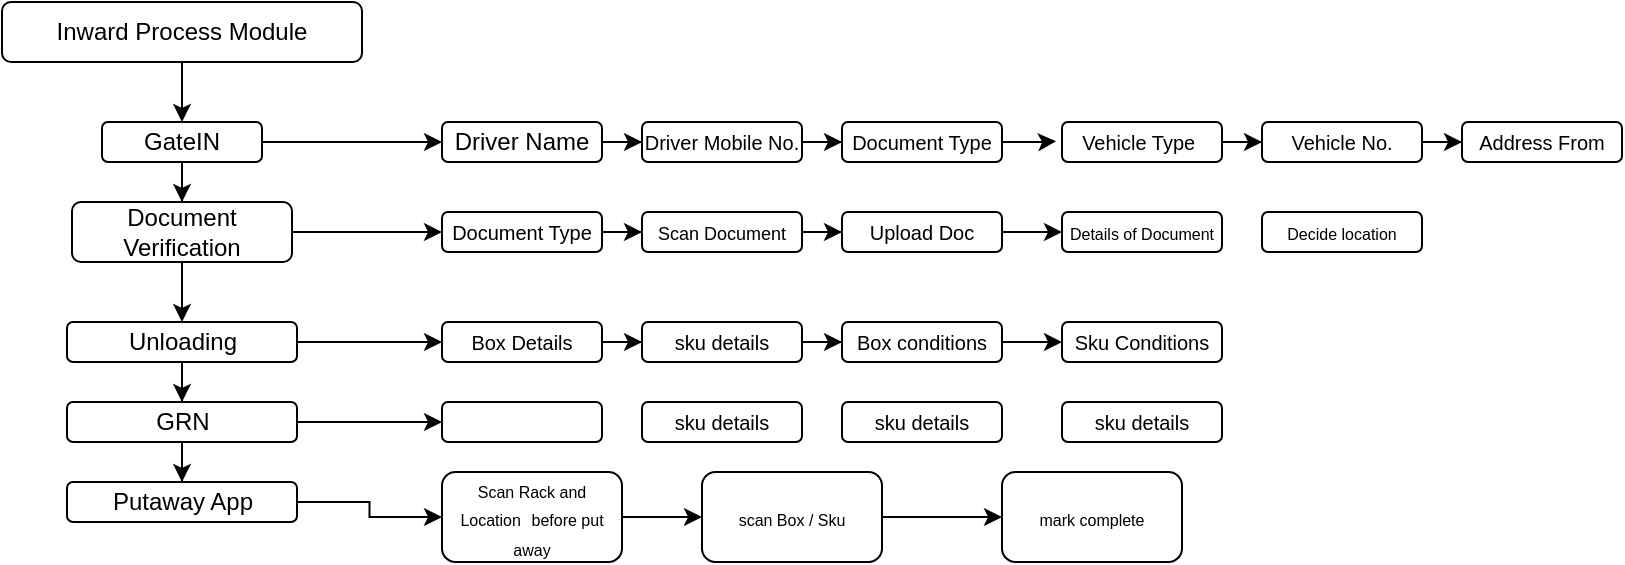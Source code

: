 <mxfile version="24.7.8">
  <diagram name="Page-1" id="48HZM81npkZ8VSoMmzUd">
    <mxGraphModel dx="648" dy="337" grid="1" gridSize="10" guides="1" tooltips="1" connect="1" arrows="1" fold="1" page="1" pageScale="1" pageWidth="850" pageHeight="1100" math="0" shadow="0">
      <root>
        <mxCell id="0" />
        <mxCell id="1" parent="0" />
        <mxCell id="ME9PV-bQM1VIJkFycnZ1-24" style="edgeStyle=orthogonalEdgeStyle;rounded=0;orthogonalLoop=1;jettySize=auto;html=1;" edge="1" parent="1" source="ME9PV-bQM1VIJkFycnZ1-25" target="ME9PV-bQM1VIJkFycnZ1-27">
          <mxGeometry relative="1" as="geometry" />
        </mxCell>
        <mxCell id="ME9PV-bQM1VIJkFycnZ1-25" value="Inward Process Module" style="rounded=1;whiteSpace=wrap;html=1;" vertex="1" parent="1">
          <mxGeometry x="30" y="20" width="180" height="30" as="geometry" />
        </mxCell>
        <mxCell id="ME9PV-bQM1VIJkFycnZ1-26" style="edgeStyle=orthogonalEdgeStyle;rounded=0;orthogonalLoop=1;jettySize=auto;html=1;entryX=0.5;entryY=0;entryDx=0;entryDy=0;" edge="1" parent="1" source="ME9PV-bQM1VIJkFycnZ1-27" target="ME9PV-bQM1VIJkFycnZ1-29">
          <mxGeometry relative="1" as="geometry">
            <mxPoint x="160" y="290" as="targetPoint" />
          </mxGeometry>
        </mxCell>
        <mxCell id="ME9PV-bQM1VIJkFycnZ1-35" style="edgeStyle=orthogonalEdgeStyle;rounded=0;orthogonalLoop=1;jettySize=auto;html=1;" edge="1" parent="1" source="ME9PV-bQM1VIJkFycnZ1-27" target="ME9PV-bQM1VIJkFycnZ1-36">
          <mxGeometry relative="1" as="geometry">
            <mxPoint x="290" y="40" as="targetPoint" />
          </mxGeometry>
        </mxCell>
        <mxCell id="ME9PV-bQM1VIJkFycnZ1-27" value="GateIN" style="rounded=1;whiteSpace=wrap;html=1;" vertex="1" parent="1">
          <mxGeometry x="80" y="80" width="80" height="20" as="geometry" />
        </mxCell>
        <mxCell id="ME9PV-bQM1VIJkFycnZ1-28" value="" style="edgeStyle=orthogonalEdgeStyle;rounded=0;orthogonalLoop=1;jettySize=auto;html=1;" edge="1" parent="1" source="ME9PV-bQM1VIJkFycnZ1-34" target="ME9PV-bQM1VIJkFycnZ1-31">
          <mxGeometry relative="1" as="geometry" />
        </mxCell>
        <mxCell id="ME9PV-bQM1VIJkFycnZ1-48" value="" style="edgeStyle=orthogonalEdgeStyle;rounded=0;orthogonalLoop=1;jettySize=auto;html=1;" edge="1" parent="1" source="ME9PV-bQM1VIJkFycnZ1-29">
          <mxGeometry relative="1" as="geometry">
            <mxPoint x="250" y="135.0" as="targetPoint" />
          </mxGeometry>
        </mxCell>
        <mxCell id="ME9PV-bQM1VIJkFycnZ1-29" value="Document Verification" style="rounded=1;whiteSpace=wrap;html=1;" vertex="1" parent="1">
          <mxGeometry x="65" y="120" width="110" height="30" as="geometry" />
        </mxCell>
        <mxCell id="ME9PV-bQM1VIJkFycnZ1-30" value="" style="edgeStyle=orthogonalEdgeStyle;rounded=0;orthogonalLoop=1;jettySize=auto;html=1;" edge="1" parent="1" source="ME9PV-bQM1VIJkFycnZ1-31" target="ME9PV-bQM1VIJkFycnZ1-32">
          <mxGeometry relative="1" as="geometry" />
        </mxCell>
        <mxCell id="ME9PV-bQM1VIJkFycnZ1-69" value="" style="edgeStyle=orthogonalEdgeStyle;rounded=0;orthogonalLoop=1;jettySize=auto;html=1;" edge="1" parent="1" source="ME9PV-bQM1VIJkFycnZ1-31" target="ME9PV-bQM1VIJkFycnZ1-64">
          <mxGeometry relative="1" as="geometry" />
        </mxCell>
        <mxCell id="ME9PV-bQM1VIJkFycnZ1-31" value="GRN" style="rounded=1;whiteSpace=wrap;html=1;" vertex="1" parent="1">
          <mxGeometry x="62.5" y="220" width="115" height="20" as="geometry" />
        </mxCell>
        <mxCell id="ME9PV-bQM1VIJkFycnZ1-79" value="" style="edgeStyle=orthogonalEdgeStyle;rounded=0;orthogonalLoop=1;jettySize=auto;html=1;" edge="1" parent="1" source="ME9PV-bQM1VIJkFycnZ1-32" target="ME9PV-bQM1VIJkFycnZ1-78">
          <mxGeometry relative="1" as="geometry" />
        </mxCell>
        <mxCell id="ME9PV-bQM1VIJkFycnZ1-32" value="Putaway App" style="rounded=1;whiteSpace=wrap;html=1;" vertex="1" parent="1">
          <mxGeometry x="62.5" y="260" width="115" height="20" as="geometry" />
        </mxCell>
        <mxCell id="ME9PV-bQM1VIJkFycnZ1-33" value="" style="edgeStyle=orthogonalEdgeStyle;rounded=0;orthogonalLoop=1;jettySize=auto;html=1;" edge="1" parent="1" source="ME9PV-bQM1VIJkFycnZ1-29" target="ME9PV-bQM1VIJkFycnZ1-34">
          <mxGeometry relative="1" as="geometry">
            <mxPoint x="160" y="280" as="sourcePoint" />
            <mxPoint x="160" y="390" as="targetPoint" />
          </mxGeometry>
        </mxCell>
        <mxCell id="ME9PV-bQM1VIJkFycnZ1-60" value="" style="edgeStyle=orthogonalEdgeStyle;rounded=0;orthogonalLoop=1;jettySize=auto;html=1;" edge="1" parent="1" source="ME9PV-bQM1VIJkFycnZ1-34" target="ME9PV-bQM1VIJkFycnZ1-59">
          <mxGeometry relative="1" as="geometry" />
        </mxCell>
        <mxCell id="ME9PV-bQM1VIJkFycnZ1-34" value="Unloading" style="rounded=1;whiteSpace=wrap;html=1;" vertex="1" parent="1">
          <mxGeometry x="62.5" y="180" width="115" height="20" as="geometry" />
        </mxCell>
        <mxCell id="ME9PV-bQM1VIJkFycnZ1-40" style="edgeStyle=orthogonalEdgeStyle;rounded=0;orthogonalLoop=1;jettySize=auto;html=1;entryX=0;entryY=0.5;entryDx=0;entryDy=0;" edge="1" parent="1" source="ME9PV-bQM1VIJkFycnZ1-36" target="ME9PV-bQM1VIJkFycnZ1-37">
          <mxGeometry relative="1" as="geometry" />
        </mxCell>
        <mxCell id="ME9PV-bQM1VIJkFycnZ1-36" value="Driver Name" style="rounded=1;whiteSpace=wrap;html=1;" vertex="1" parent="1">
          <mxGeometry x="250" y="80" width="80" height="20" as="geometry" />
        </mxCell>
        <mxCell id="ME9PV-bQM1VIJkFycnZ1-41" style="edgeStyle=orthogonalEdgeStyle;rounded=0;orthogonalLoop=1;jettySize=auto;html=1;entryX=0;entryY=0.5;entryDx=0;entryDy=0;" edge="1" parent="1" source="ME9PV-bQM1VIJkFycnZ1-37" target="ME9PV-bQM1VIJkFycnZ1-39">
          <mxGeometry relative="1" as="geometry" />
        </mxCell>
        <mxCell id="ME9PV-bQM1VIJkFycnZ1-37" value="&lt;p style=&quot;line-height: 120%;&quot;&gt;&lt;font style=&quot;font-size: 10px;&quot;&gt;Driver Mobile No.&lt;/font&gt;&lt;/p&gt;" style="rounded=1;whiteSpace=wrap;html=1;" vertex="1" parent="1">
          <mxGeometry x="350" y="80" width="80" height="20" as="geometry" />
        </mxCell>
        <mxCell id="ME9PV-bQM1VIJkFycnZ1-44" style="edgeStyle=orthogonalEdgeStyle;rounded=0;orthogonalLoop=1;jettySize=auto;html=1;entryX=0;entryY=0.5;entryDx=0;entryDy=0;" edge="1" parent="1" source="ME9PV-bQM1VIJkFycnZ1-38" target="ME9PV-bQM1VIJkFycnZ1-43">
          <mxGeometry relative="1" as="geometry" />
        </mxCell>
        <mxCell id="ME9PV-bQM1VIJkFycnZ1-38" value="&lt;font style=&quot;font-size: 10px;&quot;&gt;Vehicle Type&lt;/font&gt;&amp;nbsp;" style="rounded=1;whiteSpace=wrap;html=1;" vertex="1" parent="1">
          <mxGeometry x="560" y="80" width="80" height="20" as="geometry" />
        </mxCell>
        <mxCell id="ME9PV-bQM1VIJkFycnZ1-39" value="&lt;font style=&quot;font-size: 10px;&quot;&gt;Document Type&lt;/font&gt;" style="rounded=1;whiteSpace=wrap;html=1;" vertex="1" parent="1">
          <mxGeometry x="450" y="80" width="80" height="20" as="geometry" />
        </mxCell>
        <mxCell id="ME9PV-bQM1VIJkFycnZ1-42" style="edgeStyle=orthogonalEdgeStyle;rounded=0;orthogonalLoop=1;jettySize=auto;html=1;entryX=-0.037;entryY=0.48;entryDx=0;entryDy=0;entryPerimeter=0;" edge="1" parent="1" source="ME9PV-bQM1VIJkFycnZ1-39" target="ME9PV-bQM1VIJkFycnZ1-38">
          <mxGeometry relative="1" as="geometry" />
        </mxCell>
        <mxCell id="ME9PV-bQM1VIJkFycnZ1-46" value="" style="edgeStyle=orthogonalEdgeStyle;rounded=0;orthogonalLoop=1;jettySize=auto;html=1;" edge="1" parent="1" source="ME9PV-bQM1VIJkFycnZ1-43" target="ME9PV-bQM1VIJkFycnZ1-45">
          <mxGeometry relative="1" as="geometry" />
        </mxCell>
        <mxCell id="ME9PV-bQM1VIJkFycnZ1-43" value="&lt;span style=&quot;font-size: 10px;&quot;&gt;Vehicle No.&lt;/span&gt;" style="rounded=1;whiteSpace=wrap;html=1;" vertex="1" parent="1">
          <mxGeometry x="660" y="80" width="80" height="20" as="geometry" />
        </mxCell>
        <mxCell id="ME9PV-bQM1VIJkFycnZ1-45" value="&lt;span style=&quot;font-size: 10px;&quot;&gt;Address From&lt;/span&gt;" style="rounded=1;whiteSpace=wrap;html=1;" vertex="1" parent="1">
          <mxGeometry x="760" y="80" width="80" height="20" as="geometry" />
        </mxCell>
        <mxCell id="ME9PV-bQM1VIJkFycnZ1-53" value="" style="edgeStyle=orthogonalEdgeStyle;rounded=0;orthogonalLoop=1;jettySize=auto;html=1;" edge="1" parent="1" source="ME9PV-bQM1VIJkFycnZ1-49" target="ME9PV-bQM1VIJkFycnZ1-52">
          <mxGeometry relative="1" as="geometry" />
        </mxCell>
        <mxCell id="ME9PV-bQM1VIJkFycnZ1-49" value="&lt;font style=&quot;font-size: 10px;&quot;&gt;Document Type&lt;/font&gt;" style="rounded=1;whiteSpace=wrap;html=1;" vertex="1" parent="1">
          <mxGeometry x="250" y="125" width="80" height="20" as="geometry" />
        </mxCell>
        <mxCell id="ME9PV-bQM1VIJkFycnZ1-50" value="&lt;font style=&quot;font-size: 8px;&quot;&gt;Details of Document&lt;/font&gt;" style="rounded=1;whiteSpace=wrap;html=1;" vertex="1" parent="1">
          <mxGeometry x="560" y="125" width="80" height="20" as="geometry" />
        </mxCell>
        <mxCell id="ME9PV-bQM1VIJkFycnZ1-55" value="" style="edgeStyle=orthogonalEdgeStyle;rounded=0;orthogonalLoop=1;jettySize=auto;html=1;" edge="1" parent="1" source="ME9PV-bQM1VIJkFycnZ1-51" target="ME9PV-bQM1VIJkFycnZ1-50">
          <mxGeometry relative="1" as="geometry" />
        </mxCell>
        <mxCell id="ME9PV-bQM1VIJkFycnZ1-51" value="&lt;font style=&quot;font-size: 10px;&quot;&gt;Upload Doc&lt;/font&gt;" style="rounded=1;whiteSpace=wrap;html=1;" vertex="1" parent="1">
          <mxGeometry x="450" y="125" width="80" height="20" as="geometry" />
        </mxCell>
        <mxCell id="ME9PV-bQM1VIJkFycnZ1-54" value="" style="edgeStyle=orthogonalEdgeStyle;rounded=0;orthogonalLoop=1;jettySize=auto;html=1;" edge="1" parent="1" source="ME9PV-bQM1VIJkFycnZ1-52" target="ME9PV-bQM1VIJkFycnZ1-51">
          <mxGeometry relative="1" as="geometry" />
        </mxCell>
        <mxCell id="ME9PV-bQM1VIJkFycnZ1-52" value="&lt;font style=&quot;font-size: 9px;&quot;&gt;Scan Document&lt;/font&gt;" style="rounded=1;whiteSpace=wrap;html=1;" vertex="1" parent="1">
          <mxGeometry x="350" y="125" width="80" height="20" as="geometry" />
        </mxCell>
        <mxCell id="ME9PV-bQM1VIJkFycnZ1-56" value="&lt;font style=&quot;font-size: 10px;&quot;&gt;Sku Conditions&lt;/font&gt;" style="rounded=1;whiteSpace=wrap;html=1;" vertex="1" parent="1">
          <mxGeometry x="560" y="180" width="80" height="20" as="geometry" />
        </mxCell>
        <mxCell id="ME9PV-bQM1VIJkFycnZ1-63" value="" style="edgeStyle=orthogonalEdgeStyle;rounded=0;orthogonalLoop=1;jettySize=auto;html=1;" edge="1" parent="1" source="ME9PV-bQM1VIJkFycnZ1-57" target="ME9PV-bQM1VIJkFycnZ1-56">
          <mxGeometry relative="1" as="geometry" />
        </mxCell>
        <mxCell id="ME9PV-bQM1VIJkFycnZ1-57" value="&lt;font style=&quot;font-size: 10px;&quot;&gt;Box conditions&lt;/font&gt;" style="rounded=1;whiteSpace=wrap;html=1;" vertex="1" parent="1">
          <mxGeometry x="450" y="180" width="80" height="20" as="geometry" />
        </mxCell>
        <mxCell id="ME9PV-bQM1VIJkFycnZ1-62" value="" style="edgeStyle=orthogonalEdgeStyle;rounded=0;orthogonalLoop=1;jettySize=auto;html=1;" edge="1" parent="1" source="ME9PV-bQM1VIJkFycnZ1-58" target="ME9PV-bQM1VIJkFycnZ1-57">
          <mxGeometry relative="1" as="geometry" />
        </mxCell>
        <mxCell id="ME9PV-bQM1VIJkFycnZ1-58" value="&lt;span style=&quot;font-size: 10px;&quot;&gt;sk&lt;/span&gt;&lt;span style=&quot;font-size: 10px; background-color: initial;&quot;&gt;u details&lt;/span&gt;" style="rounded=1;whiteSpace=wrap;html=1;" vertex="1" parent="1">
          <mxGeometry x="350" y="180" width="80" height="20" as="geometry" />
        </mxCell>
        <mxCell id="ME9PV-bQM1VIJkFycnZ1-61" value="" style="edgeStyle=orthogonalEdgeStyle;rounded=0;orthogonalLoop=1;jettySize=auto;html=1;" edge="1" parent="1" source="ME9PV-bQM1VIJkFycnZ1-59" target="ME9PV-bQM1VIJkFycnZ1-58">
          <mxGeometry relative="1" as="geometry" />
        </mxCell>
        <mxCell id="ME9PV-bQM1VIJkFycnZ1-59" value="&lt;span style=&quot;font-size: 10px;&quot;&gt;Box Details&lt;/span&gt;" style="rounded=1;whiteSpace=wrap;html=1;" vertex="1" parent="1">
          <mxGeometry x="250" y="180" width="80" height="20" as="geometry" />
        </mxCell>
        <mxCell id="ME9PV-bQM1VIJkFycnZ1-64" value="" style="rounded=1;whiteSpace=wrap;html=1;" vertex="1" parent="1">
          <mxGeometry x="250" y="220" width="80" height="20" as="geometry" />
        </mxCell>
        <mxCell id="ME9PV-bQM1VIJkFycnZ1-66" value="&lt;span style=&quot;font-size: 10px;&quot;&gt;sk&lt;/span&gt;&lt;span style=&quot;font-size: 10px; background-color: initial;&quot;&gt;u details&lt;/span&gt;" style="rounded=1;whiteSpace=wrap;html=1;" vertex="1" parent="1">
          <mxGeometry x="560" y="220" width="80" height="20" as="geometry" />
        </mxCell>
        <mxCell id="ME9PV-bQM1VIJkFycnZ1-67" value="&lt;span style=&quot;font-size: 10px;&quot;&gt;sk&lt;/span&gt;&lt;span style=&quot;font-size: 10px; background-color: initial;&quot;&gt;u details&lt;/span&gt;" style="rounded=1;whiteSpace=wrap;html=1;" vertex="1" parent="1">
          <mxGeometry x="450" y="220" width="80" height="20" as="geometry" />
        </mxCell>
        <mxCell id="ME9PV-bQM1VIJkFycnZ1-68" value="&lt;span style=&quot;font-size: 10px;&quot;&gt;sk&lt;/span&gt;&lt;span style=&quot;font-size: 10px; background-color: initial;&quot;&gt;u details&lt;/span&gt;" style="rounded=1;whiteSpace=wrap;html=1;" vertex="1" parent="1">
          <mxGeometry x="350" y="220" width="80" height="20" as="geometry" />
        </mxCell>
        <mxCell id="ME9PV-bQM1VIJkFycnZ1-76" value="&lt;span style=&quot;font-size: 8px;&quot;&gt;Decide location&lt;/span&gt;" style="rounded=1;whiteSpace=wrap;html=1;" vertex="1" parent="1">
          <mxGeometry x="660" y="125" width="80" height="20" as="geometry" />
        </mxCell>
        <mxCell id="ME9PV-bQM1VIJkFycnZ1-82" value="" style="edgeStyle=orthogonalEdgeStyle;rounded=0;orthogonalLoop=1;jettySize=auto;html=1;" edge="1" parent="1" source="ME9PV-bQM1VIJkFycnZ1-78" target="ME9PV-bQM1VIJkFycnZ1-80">
          <mxGeometry relative="1" as="geometry" />
        </mxCell>
        <mxCell id="ME9PV-bQM1VIJkFycnZ1-78" value="&lt;font style=&quot;font-size: 8px;&quot;&gt;Scan Rack and Location&lt;span style=&quot;white-space: pre;&quot;&gt;&#x9;&lt;/span&gt;before put away&lt;/font&gt;" style="rounded=1;whiteSpace=wrap;html=1;" vertex="1" parent="1">
          <mxGeometry x="250" y="255" width="90" height="45" as="geometry" />
        </mxCell>
        <mxCell id="ME9PV-bQM1VIJkFycnZ1-83" value="" style="edgeStyle=orthogonalEdgeStyle;rounded=0;orthogonalLoop=1;jettySize=auto;html=1;" edge="1" parent="1" source="ME9PV-bQM1VIJkFycnZ1-80" target="ME9PV-bQM1VIJkFycnZ1-81">
          <mxGeometry relative="1" as="geometry" />
        </mxCell>
        <mxCell id="ME9PV-bQM1VIJkFycnZ1-80" value="&lt;span style=&quot;font-size: 8px;&quot;&gt;scan Box / Sku&lt;/span&gt;" style="rounded=1;whiteSpace=wrap;html=1;" vertex="1" parent="1">
          <mxGeometry x="380" y="255" width="90" height="45" as="geometry" />
        </mxCell>
        <mxCell id="ME9PV-bQM1VIJkFycnZ1-81" value="&lt;span style=&quot;font-size: 8px;&quot;&gt;mark complete&lt;/span&gt;" style="rounded=1;whiteSpace=wrap;html=1;" vertex="1" parent="1">
          <mxGeometry x="530" y="255" width="90" height="45" as="geometry" />
        </mxCell>
      </root>
    </mxGraphModel>
  </diagram>
</mxfile>
